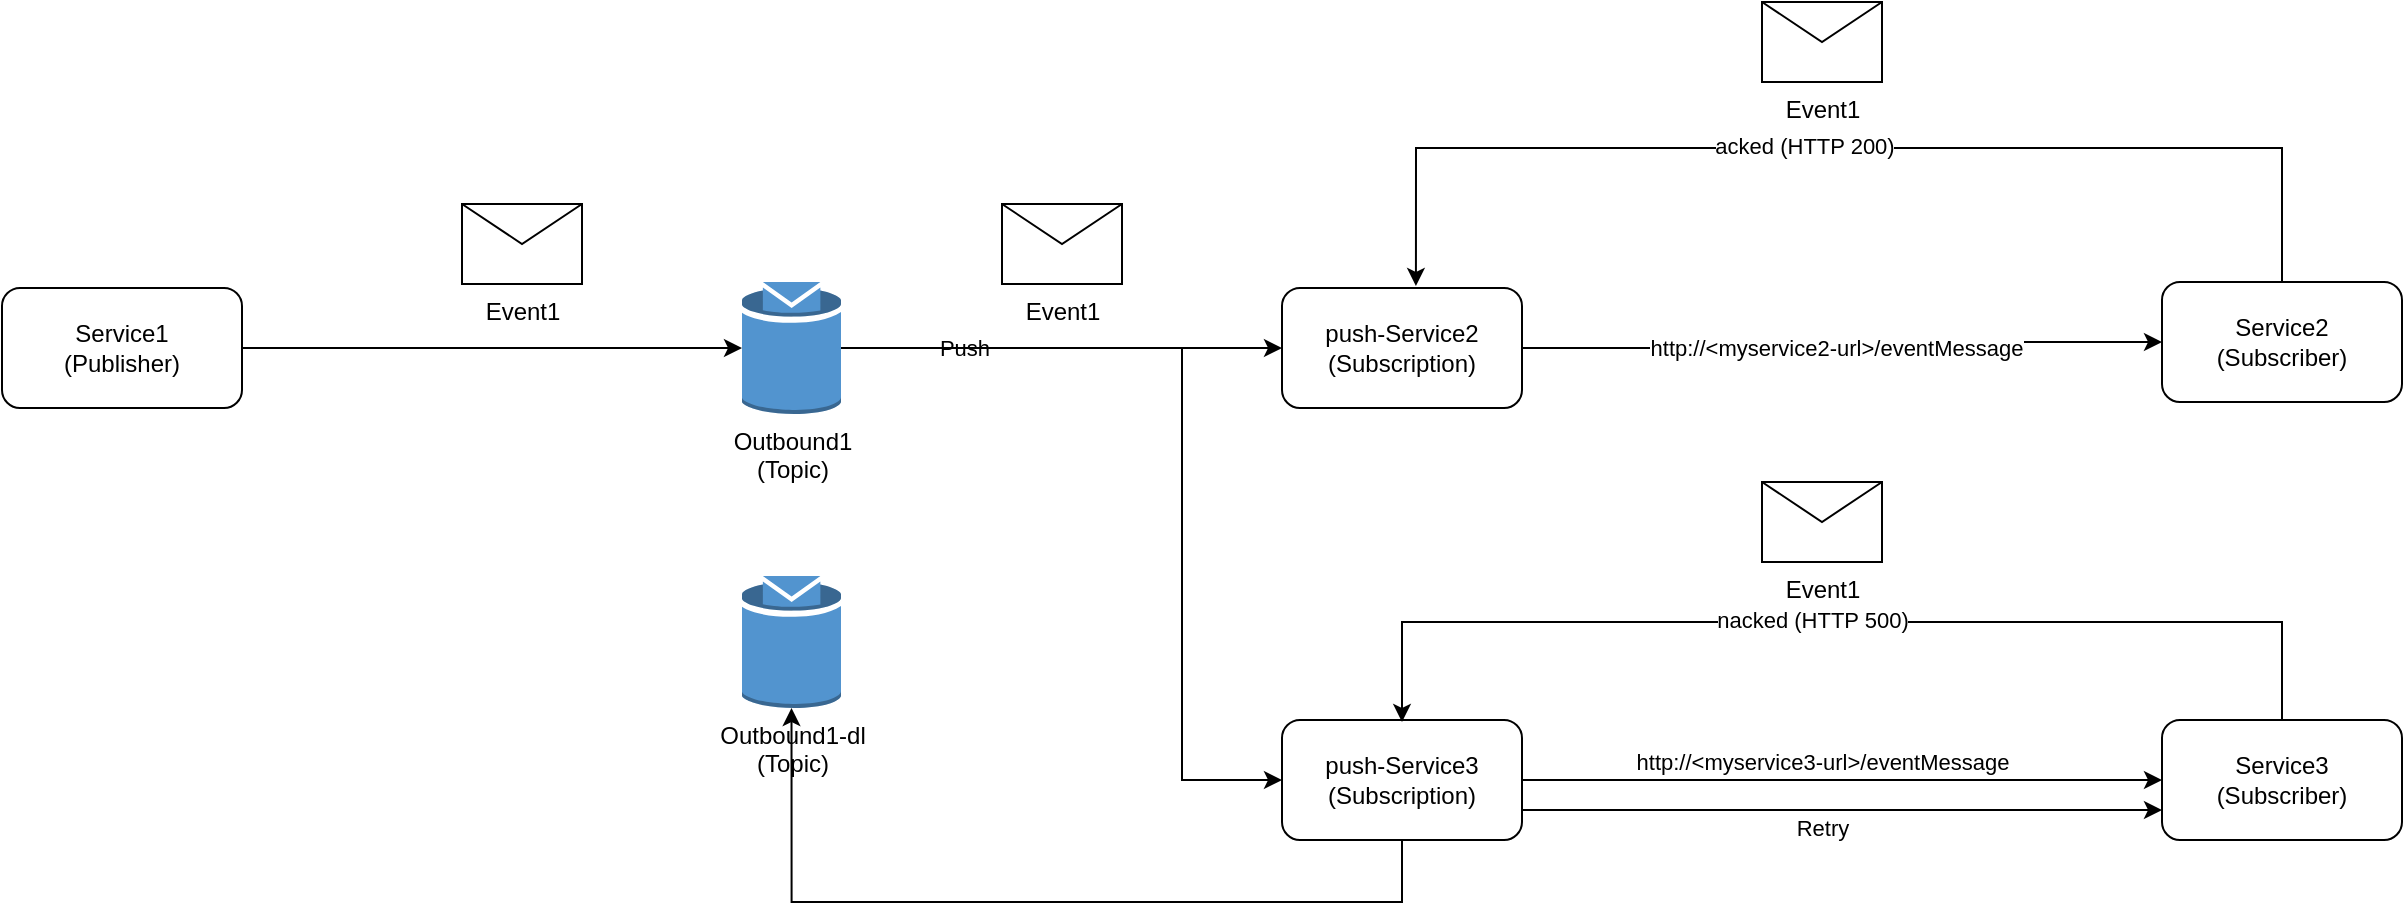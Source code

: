 <mxfile>
    <diagram name="Page-1" id="qNM_hamw8VZ7cXVjBSwP">
        <mxGraphModel dx="1050" dy="802" grid="1" gridSize="10" guides="1" tooltips="1" connect="1" arrows="1" fold="1" page="1" pageScale="1" pageWidth="1500" pageHeight="600" math="0" shadow="0">
            <root>
                <mxCell id="0"/>
                <mxCell id="1" parent="0"/>
                <mxCell id="rHiIrlhjogWctJyIBO_F-1" value="Service1&lt;br&gt;(Publisher)" style="rounded=1;whiteSpace=wrap;html=1;" parent="1" vertex="1">
                    <mxGeometry x="150" y="213" width="120" height="60" as="geometry"/>
                </mxCell>
                <mxCell id="rHiIrlhjogWctJyIBO_F-6" style="edgeStyle=orthogonalEdgeStyle;rounded=0;orthogonalLoop=1;jettySize=auto;html=1;entryX=0;entryY=0.5;entryDx=0;entryDy=0;" parent="1" source="rHiIrlhjogWctJyIBO_F-2" target="rHiIrlhjogWctJyIBO_F-5" edge="1">
                    <mxGeometry relative="1" as="geometry"/>
                </mxCell>
                <mxCell id="rHiIrlhjogWctJyIBO_F-8" value="Push" style="edgeLabel;html=1;align=center;verticalAlign=middle;resizable=0;points=[];" parent="rHiIrlhjogWctJyIBO_F-6" vertex="1" connectable="0">
                    <mxGeometry x="-0.261" y="-1" relative="1" as="geometry">
                        <mxPoint x="-20" y="-1" as="offset"/>
                    </mxGeometry>
                </mxCell>
                <mxCell id="rHiIrlhjogWctJyIBO_F-22" style="edgeStyle=orthogonalEdgeStyle;rounded=0;orthogonalLoop=1;jettySize=auto;html=1;exitX=1;exitY=0.5;exitDx=0;exitDy=0;exitPerimeter=0;entryX=0;entryY=0.5;entryDx=0;entryDy=0;" parent="1" source="rHiIrlhjogWctJyIBO_F-2" target="rHiIrlhjogWctJyIBO_F-17" edge="1">
                    <mxGeometry relative="1" as="geometry">
                        <Array as="points">
                            <mxPoint x="740" y="243"/>
                            <mxPoint x="740" y="459"/>
                        </Array>
                    </mxGeometry>
                </mxCell>
                <mxCell id="rHiIrlhjogWctJyIBO_F-2" value="Outbound1&lt;br&gt;(Topic)" style="outlineConnect=0;dashed=0;verticalLabelPosition=bottom;verticalAlign=top;align=center;html=1;shape=mxgraph.aws3.topic;fillColor=#5294CF;gradientColor=none;" parent="1" vertex="1">
                    <mxGeometry x="520" y="210" width="49.5" height="66" as="geometry"/>
                </mxCell>
                <mxCell id="rHiIrlhjogWctJyIBO_F-3" style="edgeStyle=orthogonalEdgeStyle;rounded=0;orthogonalLoop=1;jettySize=auto;html=1;entryX=0;entryY=0.5;entryDx=0;entryDy=0;entryPerimeter=0;" parent="1" source="rHiIrlhjogWctJyIBO_F-1" target="rHiIrlhjogWctJyIBO_F-2" edge="1">
                    <mxGeometry relative="1" as="geometry"/>
                </mxCell>
                <mxCell id="rHiIrlhjogWctJyIBO_F-4" value="Event1" style="shape=message;html=1;html=1;outlineConnect=0;labelPosition=center;verticalLabelPosition=bottom;align=center;verticalAlign=top;" parent="1" vertex="1">
                    <mxGeometry x="380" y="171" width="60" height="40" as="geometry"/>
                </mxCell>
                <mxCell id="rHiIrlhjogWctJyIBO_F-10" style="edgeStyle=orthogonalEdgeStyle;rounded=0;orthogonalLoop=1;jettySize=auto;html=1;" parent="1" source="rHiIrlhjogWctJyIBO_F-5" target="rHiIrlhjogWctJyIBO_F-9" edge="1">
                    <mxGeometry relative="1" as="geometry"/>
                </mxCell>
                <mxCell id="rHiIrlhjogWctJyIBO_F-12" value="http://&amp;lt;myservice2-url&amp;gt;/eventMessage" style="edgeLabel;html=1;align=center;verticalAlign=middle;resizable=0;points=[];" parent="rHiIrlhjogWctJyIBO_F-10" vertex="1" connectable="0">
                    <mxGeometry x="-0.03" relative="1" as="geometry">
                        <mxPoint as="offset"/>
                    </mxGeometry>
                </mxCell>
                <mxCell id="rHiIrlhjogWctJyIBO_F-5" value="push-Service2&lt;br&gt;(Subscription)" style="rounded=1;whiteSpace=wrap;html=1;" parent="1" vertex="1">
                    <mxGeometry x="790" y="213" width="120" height="60" as="geometry"/>
                </mxCell>
                <mxCell id="rHiIrlhjogWctJyIBO_F-7" value="Event1" style="shape=message;html=1;html=1;outlineConnect=0;labelPosition=center;verticalLabelPosition=bottom;align=center;verticalAlign=top;" parent="1" vertex="1">
                    <mxGeometry x="650" y="171" width="60" height="40" as="geometry"/>
                </mxCell>
                <mxCell id="rHiIrlhjogWctJyIBO_F-9" value="Service2&lt;br&gt;(Subscriber)" style="rounded=1;whiteSpace=wrap;html=1;" parent="1" vertex="1">
                    <mxGeometry x="1230" y="210" width="120" height="60" as="geometry"/>
                </mxCell>
                <mxCell id="rHiIrlhjogWctJyIBO_F-11" value="Event1" style="shape=message;html=1;html=1;outlineConnect=0;labelPosition=center;verticalLabelPosition=bottom;align=center;verticalAlign=top;" parent="1" vertex="1">
                    <mxGeometry x="1030" y="70" width="60" height="40" as="geometry"/>
                </mxCell>
                <mxCell id="rHiIrlhjogWctJyIBO_F-13" style="edgeStyle=orthogonalEdgeStyle;rounded=0;orthogonalLoop=1;jettySize=auto;html=1;entryX=0.558;entryY=-0.017;entryDx=0;entryDy=0;entryPerimeter=0;" parent="1" source="rHiIrlhjogWctJyIBO_F-9" target="rHiIrlhjogWctJyIBO_F-5" edge="1">
                    <mxGeometry relative="1" as="geometry">
                        <Array as="points">
                            <mxPoint x="1290" y="143"/>
                            <mxPoint x="857" y="143"/>
                        </Array>
                    </mxGeometry>
                </mxCell>
                <mxCell id="rHiIrlhjogWctJyIBO_F-14" value="acked (HTTP 200)" style="edgeLabel;html=1;align=center;verticalAlign=middle;resizable=0;points=[];" parent="rHiIrlhjogWctJyIBO_F-13" vertex="1" connectable="0">
                    <mxGeometry x="-0.125" y="-1" relative="1" as="geometry">
                        <mxPoint x="-57" as="offset"/>
                    </mxGeometry>
                </mxCell>
                <mxCell id="rHiIrlhjogWctJyIBO_F-19" style="edgeStyle=orthogonalEdgeStyle;rounded=0;orthogonalLoop=1;jettySize=auto;html=1;" parent="1" source="rHiIrlhjogWctJyIBO_F-17" target="rHiIrlhjogWctJyIBO_F-18" edge="1">
                    <mxGeometry relative="1" as="geometry"/>
                </mxCell>
                <mxCell id="rHiIrlhjogWctJyIBO_F-20" value="http://&amp;lt;myservice3-url&amp;gt;/eventMessage" style="edgeLabel;html=1;align=center;verticalAlign=middle;resizable=0;points=[];" parent="rHiIrlhjogWctJyIBO_F-19" vertex="1" connectable="0">
                    <mxGeometry x="-0.219" y="3" relative="1" as="geometry">
                        <mxPoint x="25" y="-6" as="offset"/>
                    </mxGeometry>
                </mxCell>
                <mxCell id="PgAhzucKVYw1TJZHszhO-5" style="edgeStyle=orthogonalEdgeStyle;rounded=0;orthogonalLoop=1;jettySize=auto;html=1;exitX=1;exitY=0.75;exitDx=0;exitDy=0;entryX=0;entryY=0.75;entryDx=0;entryDy=0;" parent="1" source="rHiIrlhjogWctJyIBO_F-17" target="rHiIrlhjogWctJyIBO_F-18" edge="1">
                    <mxGeometry relative="1" as="geometry"/>
                </mxCell>
                <mxCell id="PgAhzucKVYw1TJZHszhO-6" value="Retry" style="edgeLabel;html=1;align=center;verticalAlign=middle;resizable=0;points=[];" parent="PgAhzucKVYw1TJZHszhO-5" vertex="1" connectable="0">
                    <mxGeometry x="-0.181" y="-4" relative="1" as="geometry">
                        <mxPoint x="19" y="5" as="offset"/>
                    </mxGeometry>
                </mxCell>
                <mxCell id="rHiIrlhjogWctJyIBO_F-17" value="push-Service3&lt;br style=&quot;border-color: var(--border-color);&quot;&gt;(Subscription)" style="rounded=1;whiteSpace=wrap;html=1;" parent="1" vertex="1">
                    <mxGeometry x="790" y="429" width="120" height="60" as="geometry"/>
                </mxCell>
                <mxCell id="rHiIrlhjogWctJyIBO_F-24" style="edgeStyle=orthogonalEdgeStyle;rounded=0;orthogonalLoop=1;jettySize=auto;html=1;" parent="1" source="rHiIrlhjogWctJyIBO_F-18" edge="1">
                    <mxGeometry relative="1" as="geometry">
                        <Array as="points">
                            <mxPoint x="1290" y="380"/>
                            <mxPoint x="850" y="380"/>
                        </Array>
                        <mxPoint x="850" y="430" as="targetPoint"/>
                    </mxGeometry>
                </mxCell>
                <mxCell id="rHiIrlhjogWctJyIBO_F-25" value="nacked (HTTP 500)" style="edgeLabel;html=1;align=center;verticalAlign=middle;resizable=0;points=[];" parent="rHiIrlhjogWctJyIBO_F-24" vertex="1" connectable="0">
                    <mxGeometry x="-0.262" y="-1" relative="1" as="geometry">
                        <mxPoint x="-85" as="offset"/>
                    </mxGeometry>
                </mxCell>
                <mxCell id="rHiIrlhjogWctJyIBO_F-18" value="Service3&lt;br style=&quot;border-color: var(--border-color);&quot;&gt;(Subscriber)" style="rounded=1;whiteSpace=wrap;html=1;" parent="1" vertex="1">
                    <mxGeometry x="1230" y="429" width="120" height="60" as="geometry"/>
                </mxCell>
                <mxCell id="rHiIrlhjogWctJyIBO_F-21" value="Event1" style="shape=message;html=1;html=1;outlineConnect=0;labelPosition=center;verticalLabelPosition=bottom;align=center;verticalAlign=top;" parent="1" vertex="1">
                    <mxGeometry x="1030" y="310" width="60" height="40" as="geometry"/>
                </mxCell>
                <mxCell id="rHiIrlhjogWctJyIBO_F-23" style="edgeStyle=orthogonalEdgeStyle;rounded=0;orthogonalLoop=1;jettySize=auto;html=1;entryX=0.5;entryY=1;entryDx=0;entryDy=0;entryPerimeter=0;" parent="1" source="rHiIrlhjogWctJyIBO_F-17" target="rHiIrlhjogWctJyIBO_F-15" edge="1">
                    <mxGeometry relative="1" as="geometry">
                        <Array as="points">
                            <mxPoint x="850" y="520"/>
                            <mxPoint x="545" y="520"/>
                        </Array>
                    </mxGeometry>
                </mxCell>
                <mxCell id="rHiIrlhjogWctJyIBO_F-15" value="Outbound1-dl&lt;br&gt;(Topic)" style="outlineConnect=0;dashed=0;verticalLabelPosition=bottom;verticalAlign=top;align=center;html=1;shape=mxgraph.aws3.topic;fillColor=#5294CF;gradientColor=none;" parent="1" vertex="1">
                    <mxGeometry x="520" y="357" width="49.5" height="66" as="geometry"/>
                </mxCell>
            </root>
        </mxGraphModel>
    </diagram>
</mxfile>